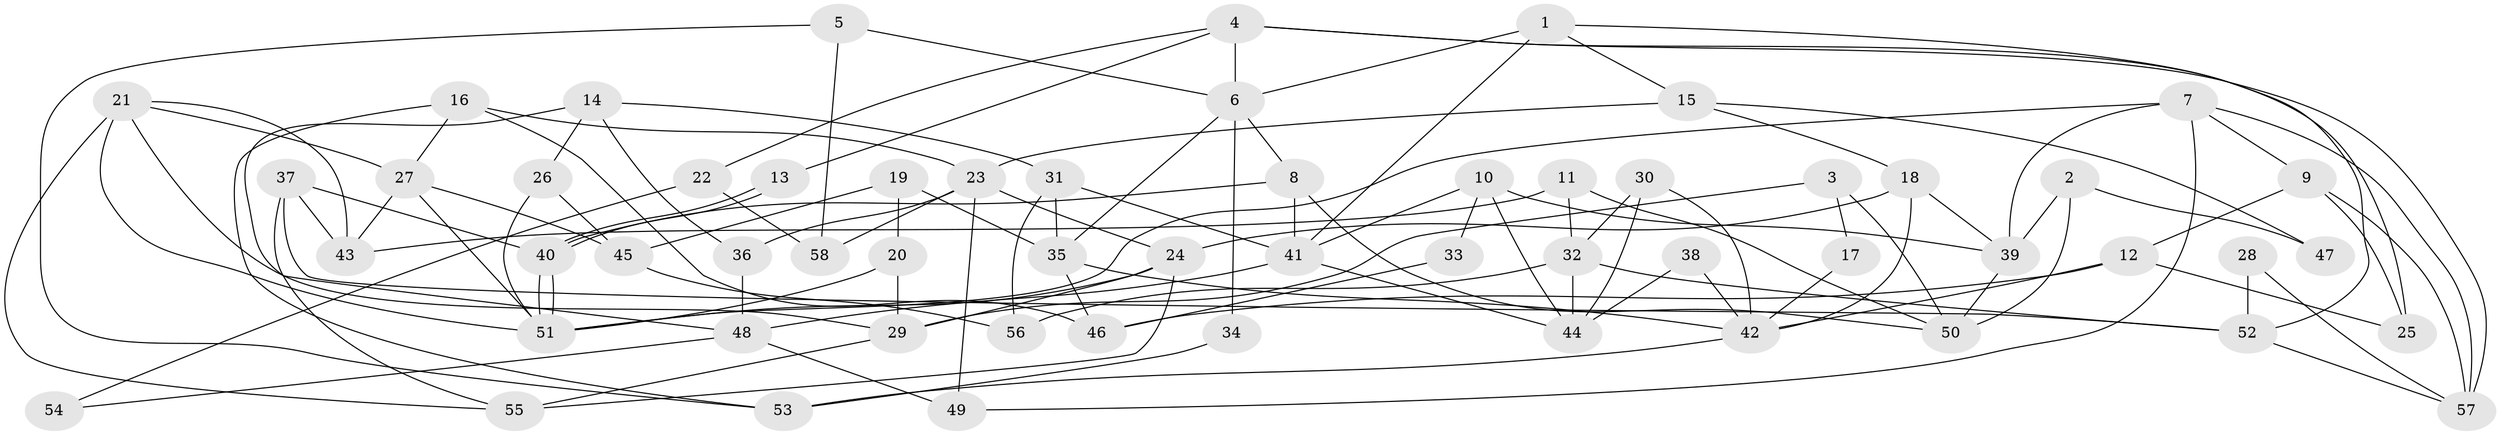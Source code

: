 // coarse degree distribution, {6: 0.125, 3: 0.125, 7: 0.125, 4: 0.16666666666666666, 8: 0.125, 5: 0.125, 2: 0.16666666666666666, 1: 0.041666666666666664}
// Generated by graph-tools (version 1.1) at 2025/51/03/04/25 22:51:22]
// undirected, 58 vertices, 116 edges
graph export_dot {
  node [color=gray90,style=filled];
  1;
  2;
  3;
  4;
  5;
  6;
  7;
  8;
  9;
  10;
  11;
  12;
  13;
  14;
  15;
  16;
  17;
  18;
  19;
  20;
  21;
  22;
  23;
  24;
  25;
  26;
  27;
  28;
  29;
  30;
  31;
  32;
  33;
  34;
  35;
  36;
  37;
  38;
  39;
  40;
  41;
  42;
  43;
  44;
  45;
  46;
  47;
  48;
  49;
  50;
  51;
  52;
  53;
  54;
  55;
  56;
  57;
  58;
  1 -- 6;
  1 -- 52;
  1 -- 15;
  1 -- 41;
  2 -- 50;
  2 -- 39;
  2 -- 47;
  3 -- 50;
  3 -- 29;
  3 -- 17;
  4 -- 57;
  4 -- 25;
  4 -- 6;
  4 -- 13;
  4 -- 22;
  5 -- 6;
  5 -- 53;
  5 -- 58;
  6 -- 35;
  6 -- 8;
  6 -- 34;
  7 -- 49;
  7 -- 51;
  7 -- 9;
  7 -- 39;
  7 -- 57;
  8 -- 40;
  8 -- 41;
  8 -- 50;
  9 -- 57;
  9 -- 12;
  9 -- 25;
  10 -- 39;
  10 -- 41;
  10 -- 33;
  10 -- 44;
  11 -- 50;
  11 -- 32;
  11 -- 43;
  12 -- 42;
  12 -- 25;
  12 -- 46;
  13 -- 40;
  13 -- 40;
  14 -- 31;
  14 -- 26;
  14 -- 36;
  14 -- 48;
  15 -- 23;
  15 -- 18;
  15 -- 47;
  16 -- 23;
  16 -- 27;
  16 -- 46;
  16 -- 53;
  17 -- 42;
  18 -- 24;
  18 -- 39;
  18 -- 42;
  19 -- 45;
  19 -- 20;
  19 -- 35;
  20 -- 29;
  20 -- 51;
  21 -- 43;
  21 -- 51;
  21 -- 27;
  21 -- 29;
  21 -- 55;
  22 -- 58;
  22 -- 54;
  23 -- 24;
  23 -- 36;
  23 -- 49;
  23 -- 58;
  24 -- 29;
  24 -- 55;
  24 -- 51;
  26 -- 45;
  26 -- 51;
  27 -- 51;
  27 -- 43;
  27 -- 45;
  28 -- 52;
  28 -- 57;
  29 -- 55;
  30 -- 42;
  30 -- 44;
  30 -- 32;
  31 -- 41;
  31 -- 35;
  31 -- 56;
  32 -- 44;
  32 -- 52;
  32 -- 56;
  33 -- 46;
  34 -- 53;
  35 -- 46;
  35 -- 42;
  36 -- 48;
  37 -- 43;
  37 -- 40;
  37 -- 52;
  37 -- 55;
  38 -- 42;
  38 -- 44;
  39 -- 50;
  40 -- 51;
  40 -- 51;
  41 -- 44;
  41 -- 48;
  42 -- 53;
  45 -- 56;
  48 -- 49;
  48 -- 54;
  52 -- 57;
}
